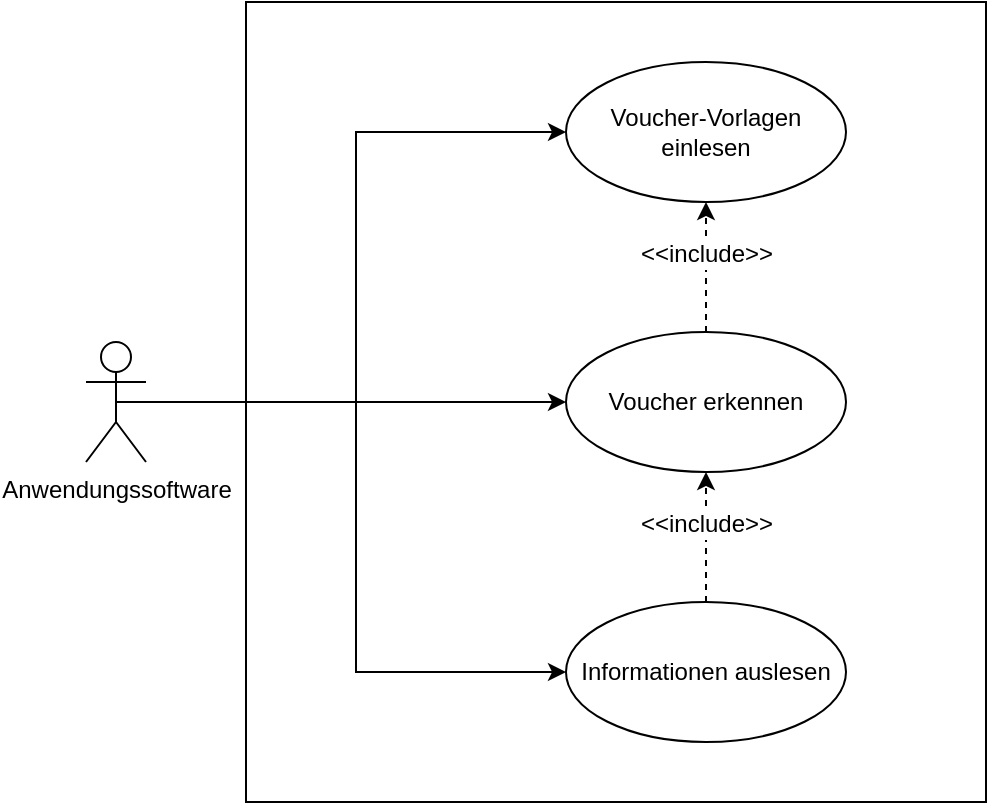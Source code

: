 <mxfile version="12.1.0" type="device" pages="1"><diagram id="eOVdFx0VeVGvUWmMPBsG" name="Page-1"><mxGraphModel dx="1422" dy="713" grid="1" gridSize="10" guides="1" tooltips="1" connect="1" arrows="1" fold="1" page="1" pageScale="1" pageWidth="827" pageHeight="1169" math="0" shadow="0"><root><mxCell id="0"/><mxCell id="1" parent="0"/><mxCell id="2tnZqRgLb0xvAvkD-TBY-4" value="" style="verticalLabelPosition=bottom;verticalAlign=top;html=1;shape=mxgraph.basic.rect;fillColor=#ffffff;fillColor2=none;strokeColor=#000000;strokeWidth=1;size=20;indent=5;" vertex="1" parent="1"><mxGeometry x="150" y="40" width="370" height="400" as="geometry"/></mxCell><mxCell id="2tnZqRgLb0xvAvkD-TBY-1" value="Voucher-Vorlagen einlesen" style="ellipse;whiteSpace=wrap;html=1;" vertex="1" parent="1"><mxGeometry x="310" y="70" width="140" height="70" as="geometry"/></mxCell><mxCell id="2tnZqRgLb0xvAvkD-TBY-10" style="edgeStyle=orthogonalEdgeStyle;rounded=0;orthogonalLoop=1;jettySize=auto;html=1;exitX=0.5;exitY=0.5;exitDx=0;exitDy=0;exitPerimeter=0;entryX=0;entryY=0.5;entryDx=0;entryDy=0;" edge="1" parent="1" source="2tnZqRgLb0xvAvkD-TBY-3" target="2tnZqRgLb0xvAvkD-TBY-6"><mxGeometry relative="1" as="geometry"/></mxCell><mxCell id="2tnZqRgLb0xvAvkD-TBY-11" style="edgeStyle=orthogonalEdgeStyle;rounded=0;orthogonalLoop=1;jettySize=auto;html=1;exitX=0.5;exitY=0.5;exitDx=0;exitDy=0;exitPerimeter=0;entryX=0;entryY=0.5;entryDx=0;entryDy=0;" edge="1" parent="1" source="2tnZqRgLb0xvAvkD-TBY-3" target="2tnZqRgLb0xvAvkD-TBY-5"><mxGeometry relative="1" as="geometry"/></mxCell><mxCell id="2tnZqRgLb0xvAvkD-TBY-12" style="edgeStyle=orthogonalEdgeStyle;rounded=0;orthogonalLoop=1;jettySize=auto;html=1;exitX=0.5;exitY=0.5;exitDx=0;exitDy=0;exitPerimeter=0;entryX=0;entryY=0.5;entryDx=0;entryDy=0;" edge="1" parent="1" source="2tnZqRgLb0xvAvkD-TBY-3" target="2tnZqRgLb0xvAvkD-TBY-1"><mxGeometry relative="1" as="geometry"/></mxCell><mxCell id="2tnZqRgLb0xvAvkD-TBY-3" value="Anwendungssoftware" style="shape=umlActor;verticalLabelPosition=bottom;labelBackgroundColor=#ffffff;verticalAlign=top;html=1;" vertex="1" parent="1"><mxGeometry x="70" y="210" width="30" height="60" as="geometry"/></mxCell><mxCell id="2tnZqRgLb0xvAvkD-TBY-5" value="Voucher erkennen" style="ellipse;whiteSpace=wrap;html=1;" vertex="1" parent="1"><mxGeometry x="310" y="205" width="140" height="70" as="geometry"/></mxCell><object label="" text="&lt;&lt;include&gt;&gt;" id="2tnZqRgLb0xvAvkD-TBY-8"><mxCell style="edgeStyle=orthogonalEdgeStyle;rounded=0;orthogonalLoop=1;jettySize=auto;html=1;exitX=0.5;exitY=0;exitDx=0;exitDy=0;dashed=1;" edge="1" parent="1" source="2tnZqRgLb0xvAvkD-TBY-6" target="2tnZqRgLb0xvAvkD-TBY-5"><mxGeometry relative="1" as="geometry"/></mxCell></object><mxCell id="2tnZqRgLb0xvAvkD-TBY-9" value="&amp;lt;&amp;lt;include&amp;gt;&amp;gt;" style="text;html=1;resizable=0;points=[];align=center;verticalAlign=middle;labelBackgroundColor=#ffffff;" vertex="1" connectable="0" parent="2tnZqRgLb0xvAvkD-TBY-8"><mxGeometry x="0.222" relative="1" as="geometry"><mxPoint as="offset"/></mxGeometry></mxCell><mxCell id="2tnZqRgLb0xvAvkD-TBY-6" value="Informationen auslesen" style="ellipse;whiteSpace=wrap;html=1;" vertex="1" parent="1"><mxGeometry x="310" y="340" width="140" height="70" as="geometry"/></mxCell><object label="" text="&lt;&lt;include&gt;&gt;" id="2tnZqRgLb0xvAvkD-TBY-16"><mxCell style="edgeStyle=orthogonalEdgeStyle;rounded=0;orthogonalLoop=1;jettySize=auto;html=1;exitX=0.5;exitY=0;exitDx=0;exitDy=0;dashed=1;" edge="1" parent="1" source="2tnZqRgLb0xvAvkD-TBY-5" target="2tnZqRgLb0xvAvkD-TBY-1"><mxGeometry relative="1" as="geometry"><mxPoint x="390" y="380" as="sourcePoint"/><mxPoint x="390" y="285" as="targetPoint"/></mxGeometry></mxCell></object><mxCell id="2tnZqRgLb0xvAvkD-TBY-17" value="&amp;lt;&amp;lt;include&amp;gt;&amp;gt;" style="text;html=1;resizable=0;points=[];align=center;verticalAlign=middle;labelBackgroundColor=#ffffff;" vertex="1" connectable="0" parent="2tnZqRgLb0xvAvkD-TBY-16"><mxGeometry x="0.222" relative="1" as="geometry"><mxPoint as="offset"/></mxGeometry></mxCell></root></mxGraphModel></diagram></mxfile>
